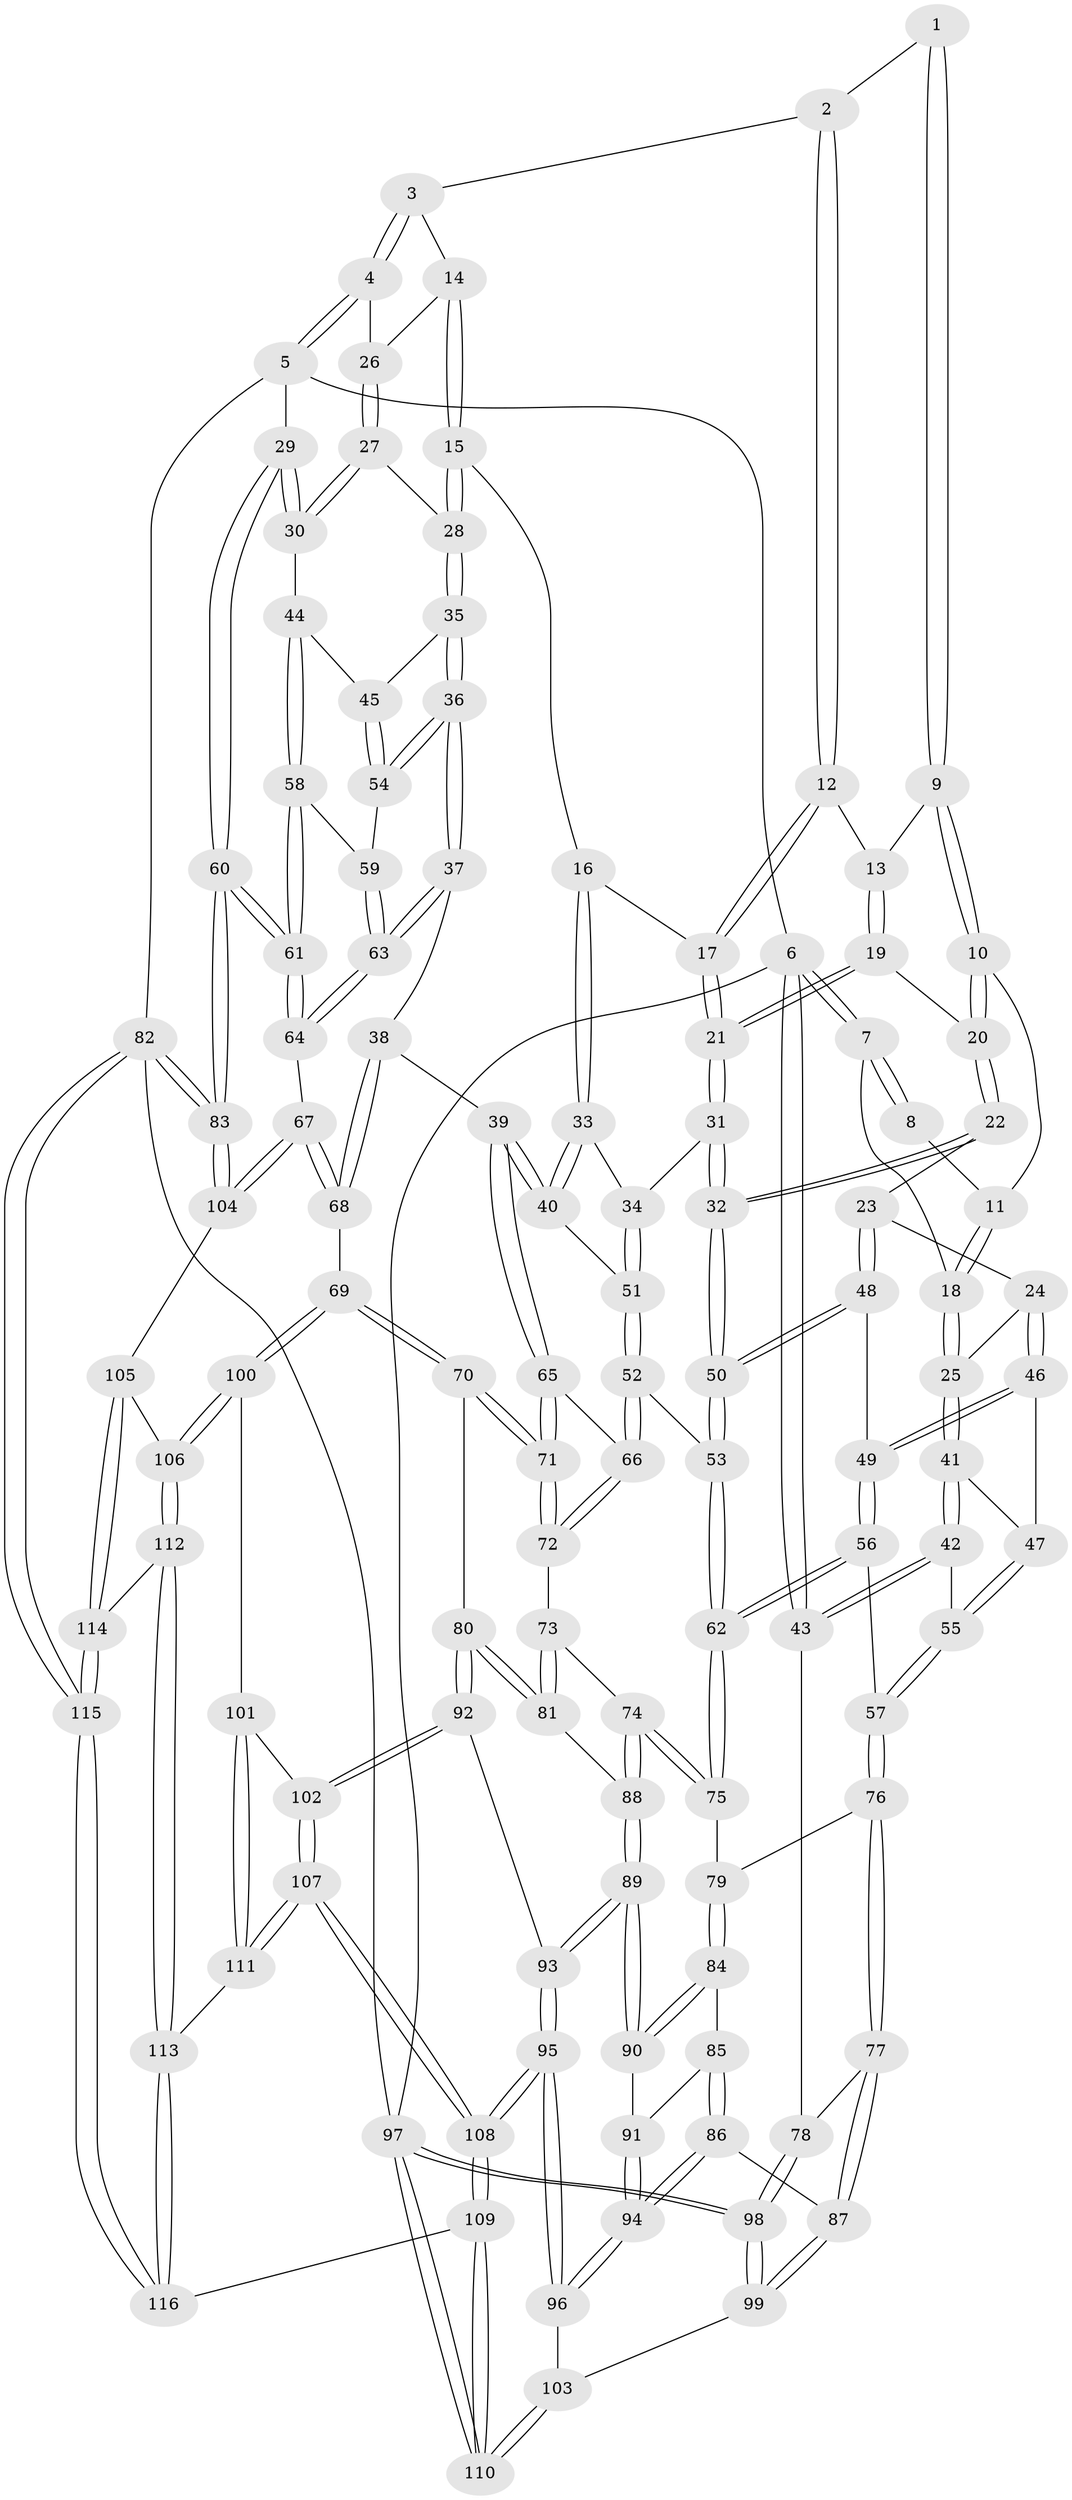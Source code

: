 // coarse degree distribution, {3: 0.5857142857142857, 4: 0.37142857142857144, 2: 0.02857142857142857, 5: 0.014285714285714285}
// Generated by graph-tools (version 1.1) at 2025/38/03/04/25 23:38:22]
// undirected, 116 vertices, 287 edges
graph export_dot {
  node [color=gray90,style=filled];
  1 [pos="+0.45579065697820265+0"];
  2 [pos="+0.7115201660003041+0"];
  3 [pos="+0.7466899649451878+0"];
  4 [pos="+1+0"];
  5 [pos="+1+0"];
  6 [pos="+0+0"];
  7 [pos="+0+0"];
  8 [pos="+0.14035642851405458+0"];
  9 [pos="+0.4233195524752891+0.07655016031362928"];
  10 [pos="+0.30395132990356044+0.09372616951642795"];
  11 [pos="+0.22726244410311985+0.04248183427581241"];
  12 [pos="+0.605696806995279+0.054469833214928584"];
  13 [pos="+0.4867306863512222+0.11448434382308376"];
  14 [pos="+0.7747413108635753+0.17530230606077044"];
  15 [pos="+0.7472825273901998+0.221579942811528"];
  16 [pos="+0.6499838187012368+0.19296614515183716"];
  17 [pos="+0.6443121429365467+0.18715324435096314"];
  18 [pos="+0.13533044114590376+0.2175293225492543"];
  19 [pos="+0.4679802322632749+0.19661911556693315"];
  20 [pos="+0.3387991738256759+0.1828924324682221"];
  21 [pos="+0.4879798110298847+0.2503823220160786"];
  22 [pos="+0.314839578392012+0.26780957573493913"];
  23 [pos="+0.29451309338184356+0.2777541702283927"];
  24 [pos="+0.1841720011043197+0.25342052616881905"];
  25 [pos="+0.1340554605562982+0.22123149662293776"];
  26 [pos="+0.8928267375601319+0.14524350775641812"];
  27 [pos="+0.8995000344889224+0.26439726665370683"];
  28 [pos="+0.7589162286798533+0.24495244568031116"];
  29 [pos="+1+0.2704047317729891"];
  30 [pos="+0.9286476933595099+0.29476510056754435"];
  31 [pos="+0.48789959353773693+0.2509615612515876"];
  32 [pos="+0.39842766813758257+0.3075704829259738"];
  33 [pos="+0.6053895724057341+0.35436106461871014"];
  34 [pos="+0.5195017191931396+0.29730764179469427"];
  35 [pos="+0.7550455685468247+0.2694123383061632"];
  36 [pos="+0.7035160211255537+0.39457346404436017"];
  37 [pos="+0.6908133630644592+0.4019493076658767"];
  38 [pos="+0.686172665925977+0.40330239095037007"];
  39 [pos="+0.6479510912555442+0.4032087984953545"];
  40 [pos="+0.6153181653543942+0.373563799773771"];
  41 [pos="+0.05678237658211238+0.2627993119165297"];
  42 [pos="+0+0.3318505435996443"];
  43 [pos="+0+0.33730217272478763"];
  44 [pos="+0.8953312962496379+0.3511625081885922"];
  45 [pos="+0.848396644688215+0.3552033269745111"];
  46 [pos="+0.2065098247189596+0.37510089173645633"];
  47 [pos="+0.18612596756814853+0.38242276729210195"];
  48 [pos="+0.2859568294134477+0.3484505055099311"];
  49 [pos="+0.2590553338966382+0.40158815342431875"];
  50 [pos="+0.4036301416417463+0.3954198156631608"];
  51 [pos="+0.4450052715931578+0.4299544128838164"];
  52 [pos="+0.42382840460569615+0.44553249902713365"];
  53 [pos="+0.41872895947240146+0.4458367623192187"];
  54 [pos="+0.7598939531809923+0.40244663644476547"];
  55 [pos="+0.10789979451898439+0.44200889502895946"];
  56 [pos="+0.26051548175508604+0.40701110227924003"];
  57 [pos="+0.1561672539776434+0.5001219021353578"];
  58 [pos="+0.9012506863432369+0.41068158656799375"];
  59 [pos="+0.8277800127099202+0.45250881967564377"];
  60 [pos="+1+0.6332540914238767"];
  61 [pos="+1+0.6291882662466731"];
  62 [pos="+0.3592942957533581+0.5013915233470291"];
  63 [pos="+0.8344639440456783+0.5882890305372699"];
  64 [pos="+0.8563926891013892+0.6650657958161523"];
  65 [pos="+0.6332678724824122+0.42822166100154335"];
  66 [pos="+0.5215709488509039+0.5011837866028367"];
  67 [pos="+0.8273123746754567+0.6816738204815832"];
  68 [pos="+0.7331178051049516+0.6788768319793597"];
  69 [pos="+0.6697214450186424+0.6896869798985144"];
  70 [pos="+0.6392728672362143+0.6750634093941537"];
  71 [pos="+0.6207234404368633+0.6289675372530414"];
  72 [pos="+0.5300840699276972+0.5346096086937827"];
  73 [pos="+0.4615675781274376+0.5882331203867898"];
  74 [pos="+0.35325428892786676+0.5616802411236305"];
  75 [pos="+0.344826775995212+0.5498857038614934"];
  76 [pos="+0.1724830612032159+0.5578490731675176"];
  77 [pos="+0.10407084649850833+0.6225727999101782"];
  78 [pos="+0+0.525519790347335"];
  79 [pos="+0.2580801427284317+0.5745303396685493"];
  80 [pos="+0.5806969270049606+0.6836679655338478"];
  81 [pos="+0.5169645446198037+0.6541686712085051"];
  82 [pos="+1+1"];
  83 [pos="+1+1"];
  84 [pos="+0.2560722497471956+0.5969443030728647"];
  85 [pos="+0.22859027264848286+0.6636158215187898"];
  86 [pos="+0.16390496635968596+0.7493781323559264"];
  87 [pos="+0.11328111859310475+0.6970663588486468"];
  88 [pos="+0.3791006113813699+0.6739042684223068"];
  89 [pos="+0.368964010330265+0.7519174104827239"];
  90 [pos="+0.28126225656704223+0.7209385374800993"];
  91 [pos="+0.2693268486808919+0.722722419730034"];
  92 [pos="+0.4738914214085998+0.7638406814441634"];
  93 [pos="+0.37596090232636925+0.7696823943360954"];
  94 [pos="+0.1658865241776173+0.7526274129793888"];
  95 [pos="+0.3346103803090061+0.8970217806110782"];
  96 [pos="+0.16864929128592057+0.7843175084217265"];
  97 [pos="+0+1"];
  98 [pos="+0+0.9419335925693167"];
  99 [pos="+0+0.8954695076069906"];
  100 [pos="+0.6275761505087714+0.8458938799660082"];
  101 [pos="+0.6130051665631017+0.8508881582100004"];
  102 [pos="+0.5340024161671678+0.8698990260806142"];
  103 [pos="+0.13480555756324022+0.8275050892897948"];
  104 [pos="+0.8285479399680408+0.7919658947333273"];
  105 [pos="+0.8197121494300201+0.887347210208091"];
  106 [pos="+0.6343737914546697+0.8564662143740086"];
  107 [pos="+0.45431235727926134+0.9566838881497636"];
  108 [pos="+0.3536100153931723+1"];
  109 [pos="+0.3195228793749567+1"];
  110 [pos="+0.18685359887091396+1"];
  111 [pos="+0.5736494767411793+0.951213380629392"];
  112 [pos="+0.6552868593602602+0.9200608038214418"];
  113 [pos="+0.6504941834588698+0.9850357942375237"];
  114 [pos="+0.8250640686930967+0.9234935183606127"];
  115 [pos="+1+1"];
  116 [pos="+0.689910905416893+1"];
  1 -- 2;
  1 -- 9;
  1 -- 9;
  2 -- 3;
  2 -- 12;
  2 -- 12;
  3 -- 4;
  3 -- 4;
  3 -- 14;
  4 -- 5;
  4 -- 5;
  4 -- 26;
  5 -- 6;
  5 -- 29;
  5 -- 82;
  6 -- 7;
  6 -- 7;
  6 -- 43;
  6 -- 43;
  6 -- 97;
  7 -- 8;
  7 -- 8;
  7 -- 18;
  8 -- 11;
  9 -- 10;
  9 -- 10;
  9 -- 13;
  10 -- 11;
  10 -- 20;
  10 -- 20;
  11 -- 18;
  11 -- 18;
  12 -- 13;
  12 -- 17;
  12 -- 17;
  13 -- 19;
  13 -- 19;
  14 -- 15;
  14 -- 15;
  14 -- 26;
  15 -- 16;
  15 -- 28;
  15 -- 28;
  16 -- 17;
  16 -- 33;
  16 -- 33;
  17 -- 21;
  17 -- 21;
  18 -- 25;
  18 -- 25;
  19 -- 20;
  19 -- 21;
  19 -- 21;
  20 -- 22;
  20 -- 22;
  21 -- 31;
  21 -- 31;
  22 -- 23;
  22 -- 32;
  22 -- 32;
  23 -- 24;
  23 -- 48;
  23 -- 48;
  24 -- 25;
  24 -- 46;
  24 -- 46;
  25 -- 41;
  25 -- 41;
  26 -- 27;
  26 -- 27;
  27 -- 28;
  27 -- 30;
  27 -- 30;
  28 -- 35;
  28 -- 35;
  29 -- 30;
  29 -- 30;
  29 -- 60;
  29 -- 60;
  30 -- 44;
  31 -- 32;
  31 -- 32;
  31 -- 34;
  32 -- 50;
  32 -- 50;
  33 -- 34;
  33 -- 40;
  33 -- 40;
  34 -- 51;
  34 -- 51;
  35 -- 36;
  35 -- 36;
  35 -- 45;
  36 -- 37;
  36 -- 37;
  36 -- 54;
  36 -- 54;
  37 -- 38;
  37 -- 63;
  37 -- 63;
  38 -- 39;
  38 -- 68;
  38 -- 68;
  39 -- 40;
  39 -- 40;
  39 -- 65;
  39 -- 65;
  40 -- 51;
  41 -- 42;
  41 -- 42;
  41 -- 47;
  42 -- 43;
  42 -- 43;
  42 -- 55;
  43 -- 78;
  44 -- 45;
  44 -- 58;
  44 -- 58;
  45 -- 54;
  45 -- 54;
  46 -- 47;
  46 -- 49;
  46 -- 49;
  47 -- 55;
  47 -- 55;
  48 -- 49;
  48 -- 50;
  48 -- 50;
  49 -- 56;
  49 -- 56;
  50 -- 53;
  50 -- 53;
  51 -- 52;
  51 -- 52;
  52 -- 53;
  52 -- 66;
  52 -- 66;
  53 -- 62;
  53 -- 62;
  54 -- 59;
  55 -- 57;
  55 -- 57;
  56 -- 57;
  56 -- 62;
  56 -- 62;
  57 -- 76;
  57 -- 76;
  58 -- 59;
  58 -- 61;
  58 -- 61;
  59 -- 63;
  59 -- 63;
  60 -- 61;
  60 -- 61;
  60 -- 83;
  60 -- 83;
  61 -- 64;
  61 -- 64;
  62 -- 75;
  62 -- 75;
  63 -- 64;
  63 -- 64;
  64 -- 67;
  65 -- 66;
  65 -- 71;
  65 -- 71;
  66 -- 72;
  66 -- 72;
  67 -- 68;
  67 -- 68;
  67 -- 104;
  67 -- 104;
  68 -- 69;
  69 -- 70;
  69 -- 70;
  69 -- 100;
  69 -- 100;
  70 -- 71;
  70 -- 71;
  70 -- 80;
  71 -- 72;
  71 -- 72;
  72 -- 73;
  73 -- 74;
  73 -- 81;
  73 -- 81;
  74 -- 75;
  74 -- 75;
  74 -- 88;
  74 -- 88;
  75 -- 79;
  76 -- 77;
  76 -- 77;
  76 -- 79;
  77 -- 78;
  77 -- 87;
  77 -- 87;
  78 -- 98;
  78 -- 98;
  79 -- 84;
  79 -- 84;
  80 -- 81;
  80 -- 81;
  80 -- 92;
  80 -- 92;
  81 -- 88;
  82 -- 83;
  82 -- 83;
  82 -- 115;
  82 -- 115;
  82 -- 97;
  83 -- 104;
  83 -- 104;
  84 -- 85;
  84 -- 90;
  84 -- 90;
  85 -- 86;
  85 -- 86;
  85 -- 91;
  86 -- 87;
  86 -- 94;
  86 -- 94;
  87 -- 99;
  87 -- 99;
  88 -- 89;
  88 -- 89;
  89 -- 90;
  89 -- 90;
  89 -- 93;
  89 -- 93;
  90 -- 91;
  91 -- 94;
  91 -- 94;
  92 -- 93;
  92 -- 102;
  92 -- 102;
  93 -- 95;
  93 -- 95;
  94 -- 96;
  94 -- 96;
  95 -- 96;
  95 -- 96;
  95 -- 108;
  95 -- 108;
  96 -- 103;
  97 -- 98;
  97 -- 98;
  97 -- 110;
  97 -- 110;
  98 -- 99;
  98 -- 99;
  99 -- 103;
  100 -- 101;
  100 -- 106;
  100 -- 106;
  101 -- 102;
  101 -- 111;
  101 -- 111;
  102 -- 107;
  102 -- 107;
  103 -- 110;
  103 -- 110;
  104 -- 105;
  105 -- 106;
  105 -- 114;
  105 -- 114;
  106 -- 112;
  106 -- 112;
  107 -- 108;
  107 -- 108;
  107 -- 111;
  107 -- 111;
  108 -- 109;
  108 -- 109;
  109 -- 110;
  109 -- 110;
  109 -- 116;
  111 -- 113;
  112 -- 113;
  112 -- 113;
  112 -- 114;
  113 -- 116;
  113 -- 116;
  114 -- 115;
  114 -- 115;
  115 -- 116;
  115 -- 116;
}
